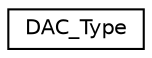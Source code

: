 digraph "Graphical Class Hierarchy"
{
 // LATEX_PDF_SIZE
  edge [fontname="Helvetica",fontsize="10",labelfontname="Helvetica",labelfontsize="10"];
  node [fontname="Helvetica",fontsize="10",shape=record];
  rankdir="LR";
  Node0 [label="DAC_Type",height=0.2,width=0.4,color="black", fillcolor="white", style="filled",URL="$struct_d_a_c___type.html",tooltip=" "];
}
